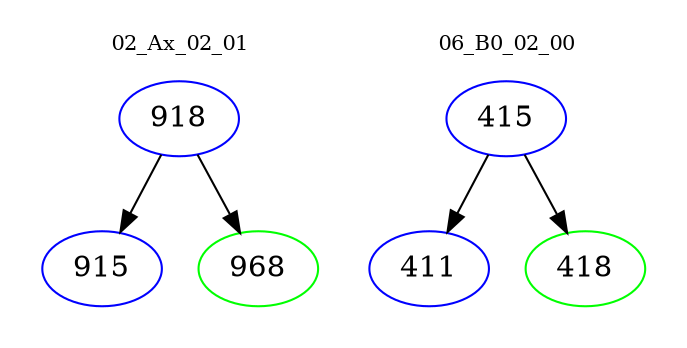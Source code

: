 digraph{
subgraph cluster_0 {
color = white
label = "02_Ax_02_01";
fontsize=10;
T0_918 [label="918", color="blue"]
T0_918 -> T0_915 [color="black"]
T0_915 [label="915", color="blue"]
T0_918 -> T0_968 [color="black"]
T0_968 [label="968", color="green"]
}
subgraph cluster_1 {
color = white
label = "06_B0_02_00";
fontsize=10;
T1_415 [label="415", color="blue"]
T1_415 -> T1_411 [color="black"]
T1_411 [label="411", color="blue"]
T1_415 -> T1_418 [color="black"]
T1_418 [label="418", color="green"]
}
}
